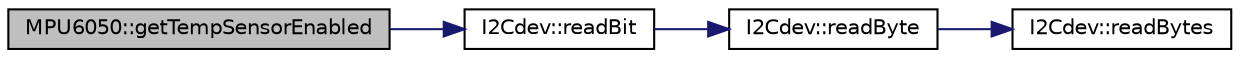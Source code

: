 digraph "MPU6050::getTempSensorEnabled"
{
  edge [fontname="Helvetica",fontsize="10",labelfontname="Helvetica",labelfontsize="10"];
  node [fontname="Helvetica",fontsize="10",shape=record];
  rankdir="LR";
  Node514 [label="MPU6050::getTempSensorEnabled",height=0.2,width=0.4,color="black", fillcolor="grey75", style="filled", fontcolor="black"];
  Node514 -> Node515 [color="midnightblue",fontsize="10",style="solid",fontname="Helvetica"];
  Node515 [label="I2Cdev::readBit",height=0.2,width=0.4,color="black", fillcolor="white", style="filled",URL="$class_i2_cdev.html#a9f104431c59658432e8b2f02c3e1acd6",tooltip="Read a single bit from an 8-bit device register. "];
  Node515 -> Node516 [color="midnightblue",fontsize="10",style="solid",fontname="Helvetica"];
  Node516 [label="I2Cdev::readByte",height=0.2,width=0.4,color="black", fillcolor="white", style="filled",URL="$class_i2_cdev.html#aef1db446b45660c6631fc780278ac366",tooltip="Read single byte from an 8-bit device register. "];
  Node516 -> Node517 [color="midnightblue",fontsize="10",style="solid",fontname="Helvetica"];
  Node517 [label="I2Cdev::readBytes",height=0.2,width=0.4,color="black", fillcolor="white", style="filled",URL="$class_i2_cdev.html#ae1eed9468ce4653e080bfd8481d2ac88",tooltip="Read multiple bytes from an 8-bit device register. "];
}
